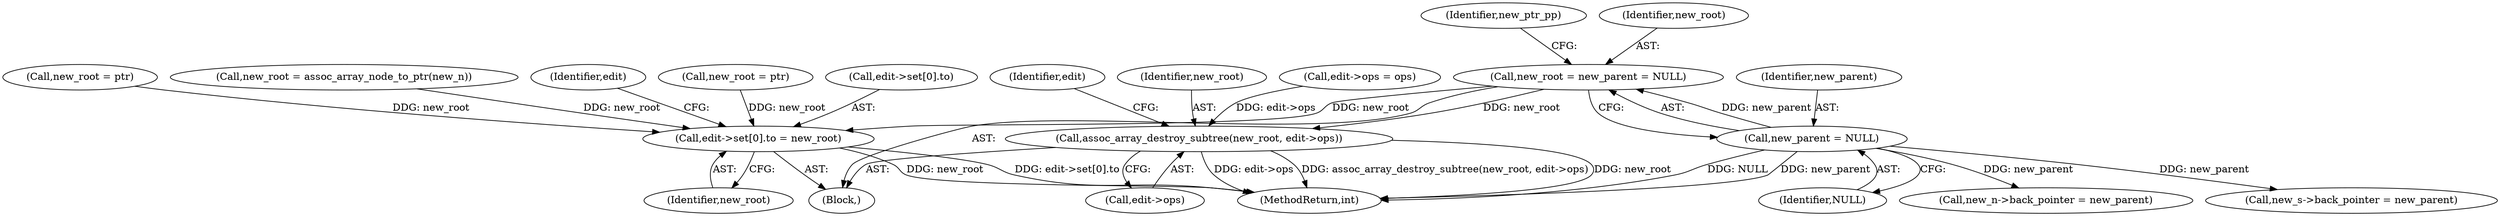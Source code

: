 digraph "0_linux_95389b08d93d5c06ec63ab49bd732b0069b7c35e@pointer" {
"1000189" [label="(Call,new_root = new_parent = NULL)"];
"1000191" [label="(Call,new_parent = NULL)"];
"1000851" [label="(Call,edit->set[0].to = new_root)"];
"1000872" [label="(Call,assoc_array_destroy_subtree(new_root, edit->ops))"];
"1000189" [label="(Call,new_root = new_parent = NULL)"];
"1000195" [label="(Identifier,new_ptr_pp)"];
"1000872" [label="(Call,assoc_array_destroy_subtree(new_root, edit->ops))"];
"1000190" [label="(Identifier,new_root)"];
"1000193" [label="(Identifier,NULL)"];
"1000878" [label="(Identifier,edit)"];
"1000873" [label="(Identifier,new_root)"];
"1000874" [label="(Call,edit->ops)"];
"1000192" [label="(Identifier,new_parent)"];
"1000299" [label="(Call,new_n->back_pointer = new_parent)"];
"1000882" [label="(MethodReturn,int)"];
"1000851" [label="(Call,edit->set[0].to = new_root)"];
"1000697" [label="(Call,new_root = ptr)"];
"1000776" [label="(Call,new_root = assoc_array_node_to_ptr(new_n))"];
"1000116" [label="(Block,)"];
"1000160" [label="(Call,edit->ops = ops)"];
"1000861" [label="(Identifier,edit)"];
"1000648" [label="(Call,new_root = ptr)"];
"1000852" [label="(Call,edit->set[0].to)"];
"1000191" [label="(Call,new_parent = NULL)"];
"1000859" [label="(Identifier,new_root)"];
"1000251" [label="(Call,new_s->back_pointer = new_parent)"];
"1000189" -> "1000116"  [label="AST: "];
"1000189" -> "1000191"  [label="CFG: "];
"1000190" -> "1000189"  [label="AST: "];
"1000191" -> "1000189"  [label="AST: "];
"1000195" -> "1000189"  [label="CFG: "];
"1000191" -> "1000189"  [label="DDG: new_parent"];
"1000189" -> "1000851"  [label="DDG: new_root"];
"1000189" -> "1000872"  [label="DDG: new_root"];
"1000191" -> "1000193"  [label="CFG: "];
"1000192" -> "1000191"  [label="AST: "];
"1000193" -> "1000191"  [label="AST: "];
"1000191" -> "1000882"  [label="DDG: NULL"];
"1000191" -> "1000882"  [label="DDG: new_parent"];
"1000191" -> "1000251"  [label="DDG: new_parent"];
"1000191" -> "1000299"  [label="DDG: new_parent"];
"1000851" -> "1000116"  [label="AST: "];
"1000851" -> "1000859"  [label="CFG: "];
"1000852" -> "1000851"  [label="AST: "];
"1000859" -> "1000851"  [label="AST: "];
"1000861" -> "1000851"  [label="CFG: "];
"1000851" -> "1000882"  [label="DDG: edit->set[0].to"];
"1000851" -> "1000882"  [label="DDG: new_root"];
"1000776" -> "1000851"  [label="DDG: new_root"];
"1000648" -> "1000851"  [label="DDG: new_root"];
"1000697" -> "1000851"  [label="DDG: new_root"];
"1000872" -> "1000116"  [label="AST: "];
"1000872" -> "1000874"  [label="CFG: "];
"1000873" -> "1000872"  [label="AST: "];
"1000874" -> "1000872"  [label="AST: "];
"1000878" -> "1000872"  [label="CFG: "];
"1000872" -> "1000882"  [label="DDG: edit->ops"];
"1000872" -> "1000882"  [label="DDG: assoc_array_destroy_subtree(new_root, edit->ops)"];
"1000872" -> "1000882"  [label="DDG: new_root"];
"1000160" -> "1000872"  [label="DDG: edit->ops"];
}
